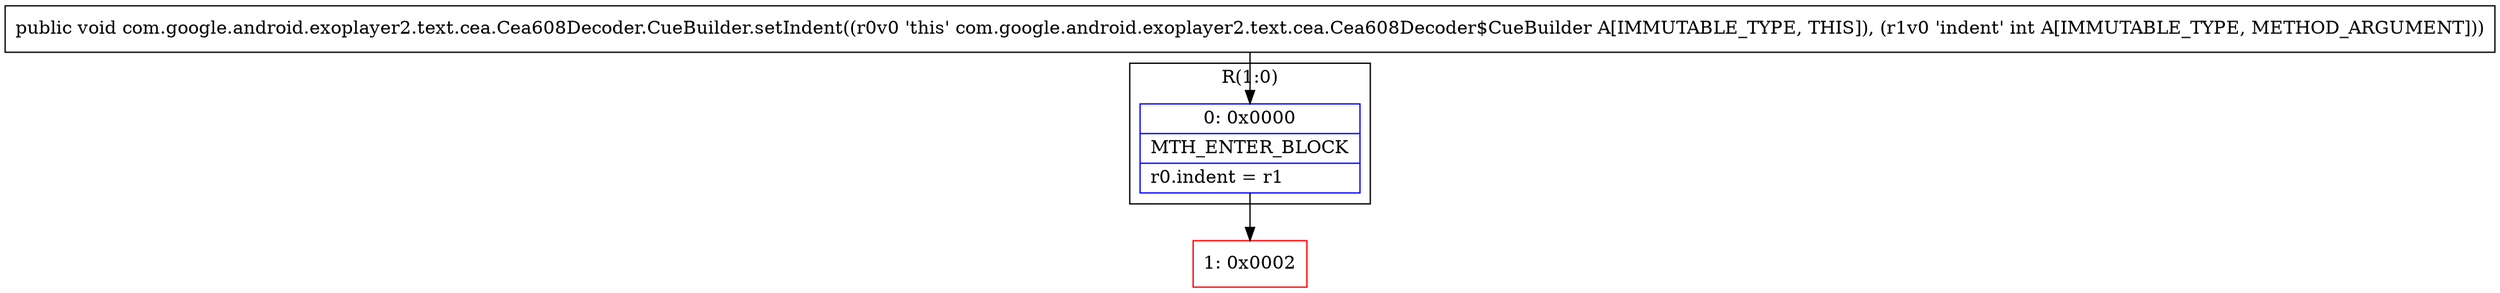 digraph "CFG forcom.google.android.exoplayer2.text.cea.Cea608Decoder.CueBuilder.setIndent(I)V" {
subgraph cluster_Region_790358378 {
label = "R(1:0)";
node [shape=record,color=blue];
Node_0 [shape=record,label="{0\:\ 0x0000|MTH_ENTER_BLOCK\l|r0.indent = r1\l}"];
}
Node_1 [shape=record,color=red,label="{1\:\ 0x0002}"];
MethodNode[shape=record,label="{public void com.google.android.exoplayer2.text.cea.Cea608Decoder.CueBuilder.setIndent((r0v0 'this' com.google.android.exoplayer2.text.cea.Cea608Decoder$CueBuilder A[IMMUTABLE_TYPE, THIS]), (r1v0 'indent' int A[IMMUTABLE_TYPE, METHOD_ARGUMENT])) }"];
MethodNode -> Node_0;
Node_0 -> Node_1;
}

